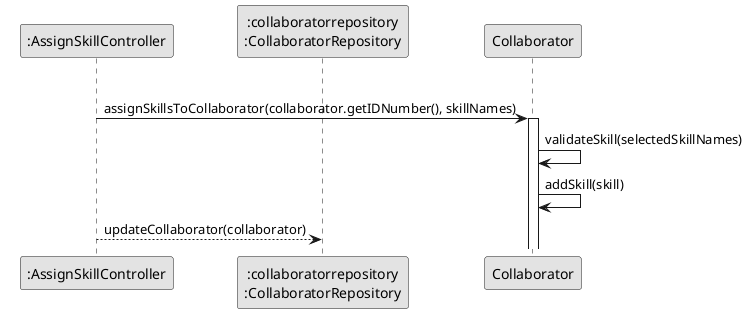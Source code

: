 @startuml
skinparam monochrome true
skinparam packageStyle rectangle
skinparam shadowing false

participant ":AssignSkillController" as CTRL
participant ":collaboratorrepository\n:CollaboratorRepository" as CR
participant "Collaborator" as COLABORADOR

    group Assign Skill
    CTRL -> COLABORADOR: assignSkillsToCollaborator(collaborator.getIDNumber(), skillNames)
    activate COLABORADOR
COLABORADOR -> COLABORADOR: validateSkill(selectedSkillNames)
                                COLABORADOR -> COLABORADOR: addSkill(skill)





                        CTRL --> CR: updateCollaborator(collaborator)
                        deactivate CR



@enduml